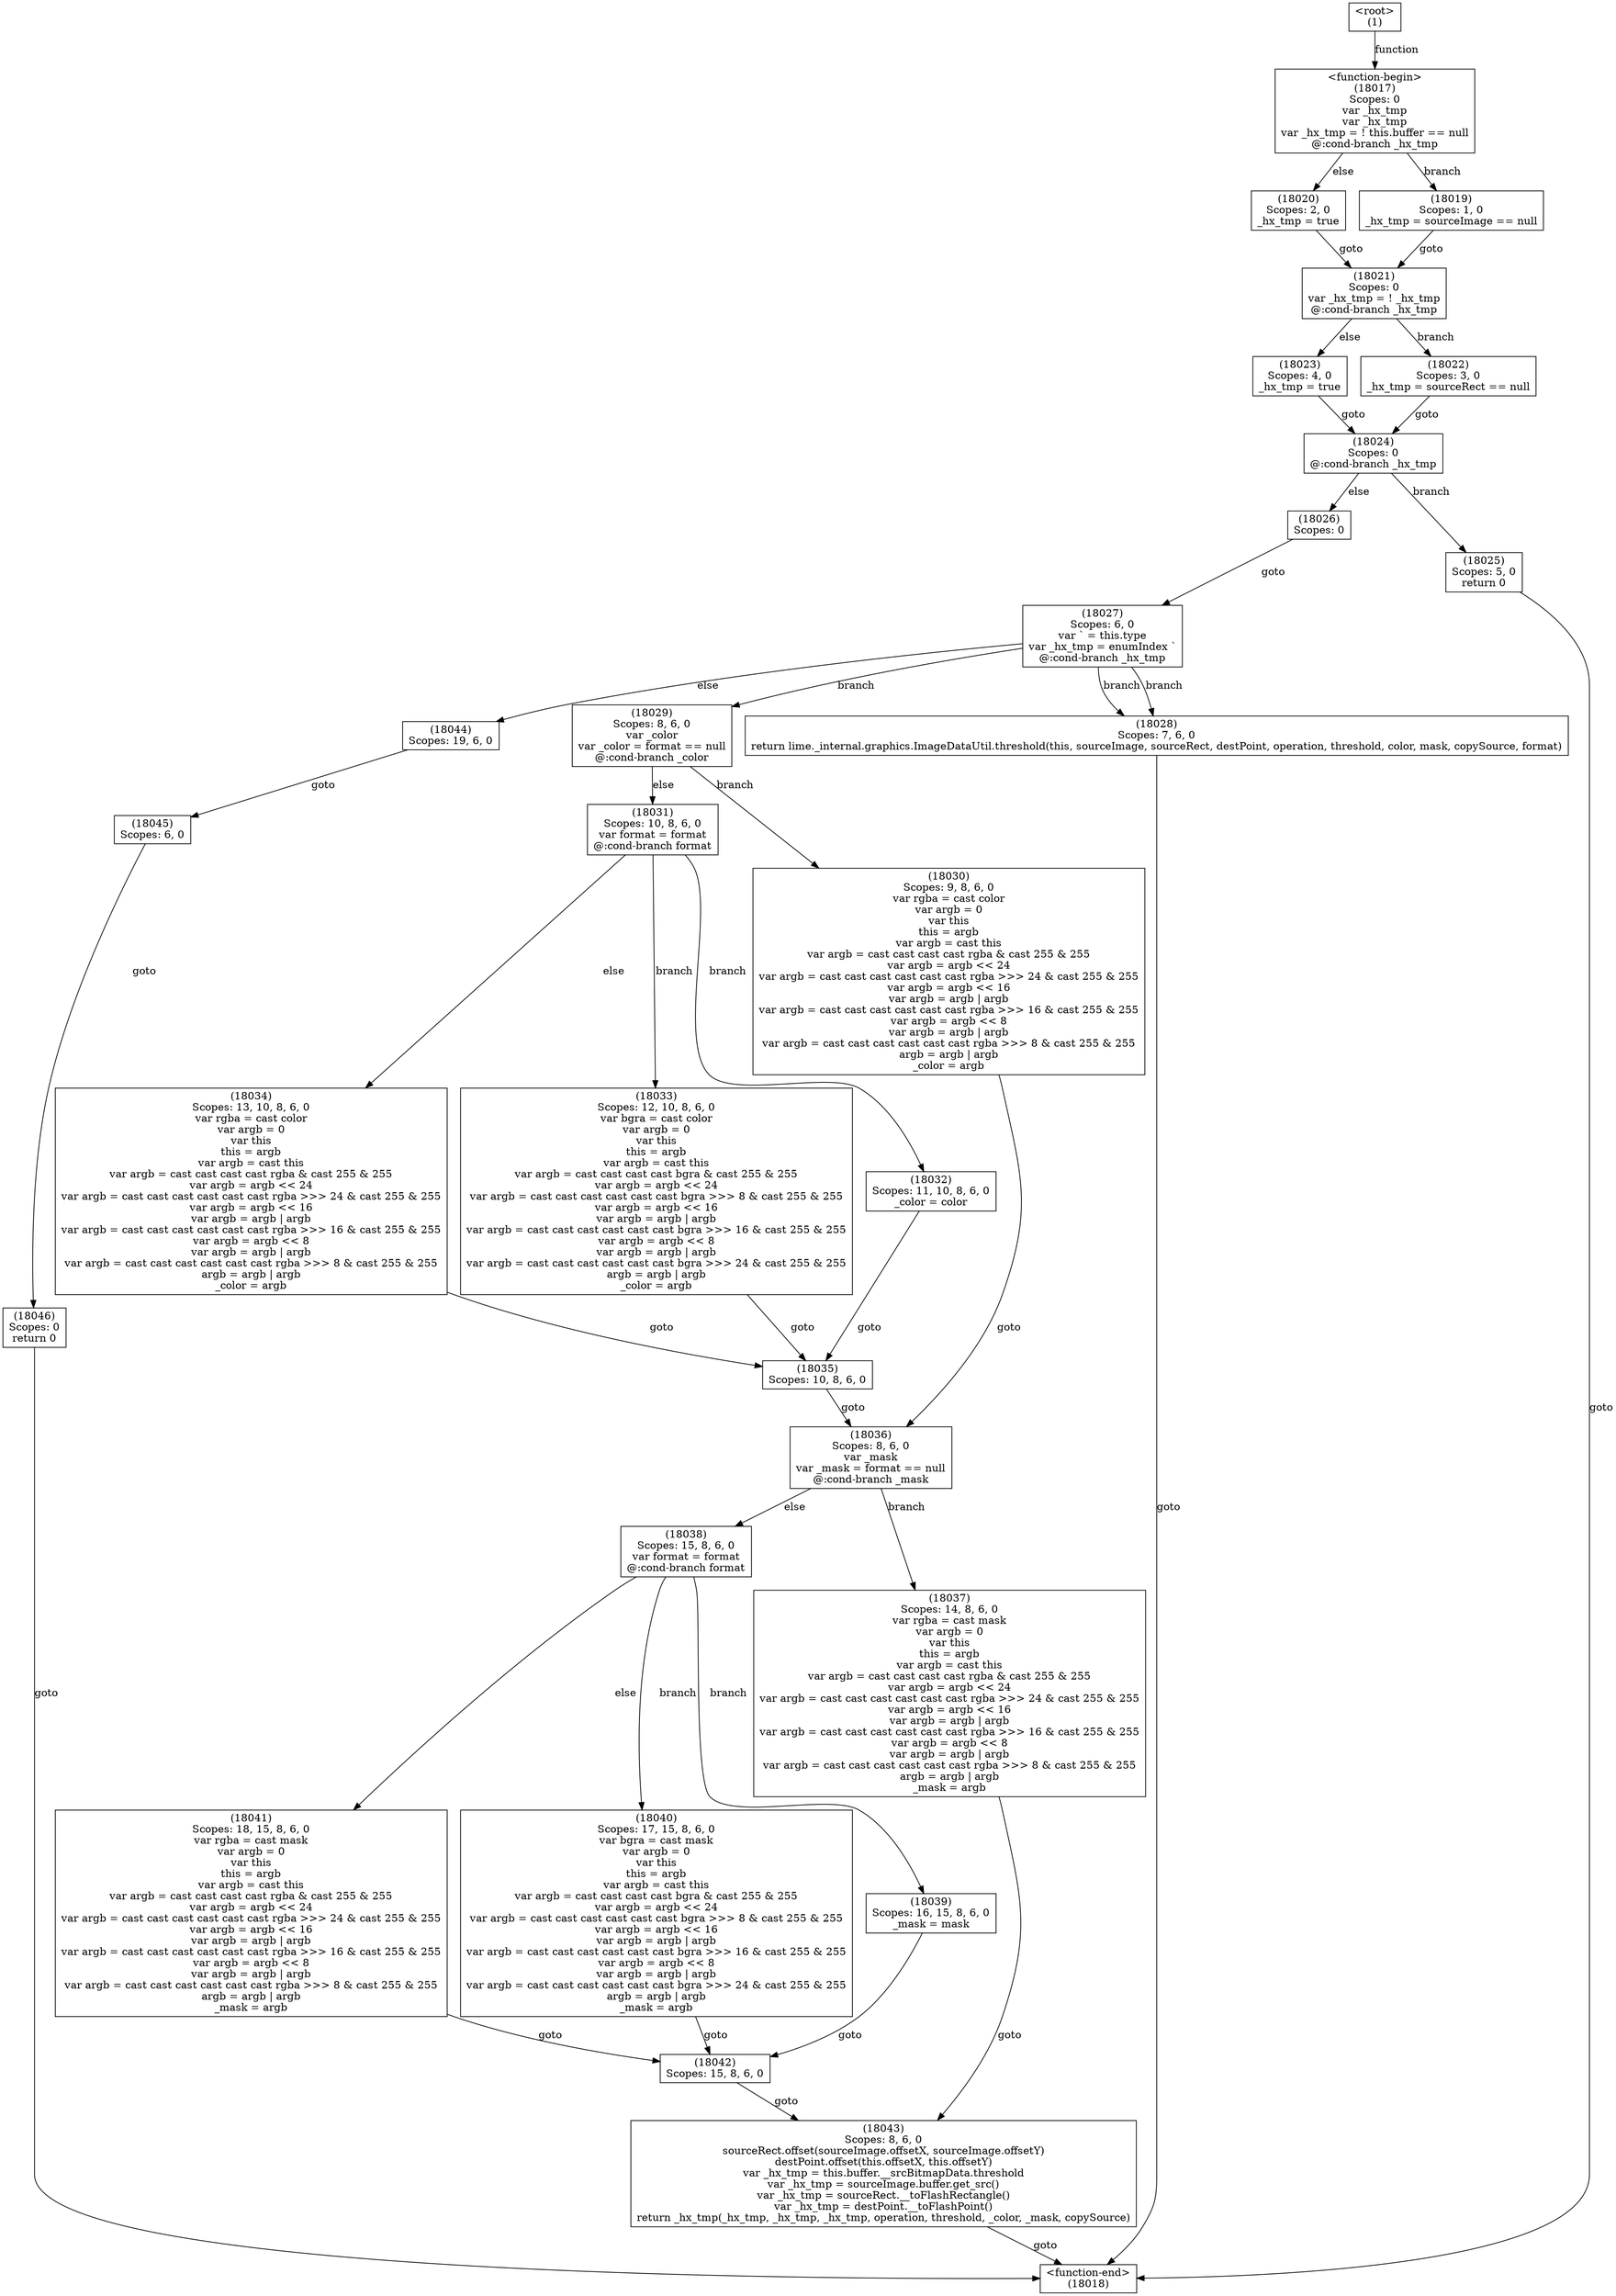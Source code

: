 digraph graphname {
n18046 [shape=box,label="(18046)\nScopes: 0\nreturn 0"];
n18045 [shape=box,label="(18045)\nScopes: 6, 0"];
n18044 [shape=box,label="(18044)\nScopes: 19, 6, 0"];
n18043 [shape=box,label="(18043)\nScopes: 8, 6, 0\nsourceRect.offset(sourceImage.offsetX, sourceImage.offsetY)\ndestPoint.offset(this.offsetX, this.offsetY)\nvar _hx_tmp = this.buffer.__srcBitmapData.threshold\nvar _hx_tmp = sourceImage.buffer.get_src()\nvar _hx_tmp = sourceRect.__toFlashRectangle()\nvar _hx_tmp = destPoint.__toFlashPoint()\nreturn _hx_tmp(_hx_tmp, _hx_tmp, _hx_tmp, operation, threshold, _color, _mask, copySource)"];
n18042 [shape=box,label="(18042)\nScopes: 15, 8, 6, 0"];
n18041 [shape=box,label="(18041)\nScopes: 18, 15, 8, 6, 0\nvar rgba = cast mask\nvar argb = 0\nvar this\nthis = argb\nvar argb = cast this\nvar argb = cast cast cast cast rgba & cast 255 & 255\nvar argb = argb << 24\nvar argb = cast cast cast cast cast cast rgba >>> 24 & cast 255 & 255\nvar argb = argb << 16\nvar argb = argb | argb\nvar argb = cast cast cast cast cast cast rgba >>> 16 & cast 255 & 255\nvar argb = argb << 8\nvar argb = argb | argb\nvar argb = cast cast cast cast cast cast rgba >>> 8 & cast 255 & 255\nargb = argb | argb\n_mask = argb"];
n18040 [shape=box,label="(18040)\nScopes: 17, 15, 8, 6, 0\nvar bgra = cast mask\nvar argb = 0\nvar this\nthis = argb\nvar argb = cast this\nvar argb = cast cast cast cast bgra & cast 255 & 255\nvar argb = argb << 24\nvar argb = cast cast cast cast cast cast bgra >>> 8 & cast 255 & 255\nvar argb = argb << 16\nvar argb = argb | argb\nvar argb = cast cast cast cast cast cast bgra >>> 16 & cast 255 & 255\nvar argb = argb << 8\nvar argb = argb | argb\nvar argb = cast cast cast cast cast cast bgra >>> 24 & cast 255 & 255\nargb = argb | argb\n_mask = argb"];
n18039 [shape=box,label="(18039)\nScopes: 16, 15, 8, 6, 0\n_mask = mask"];
n18038 [shape=box,label="(18038)\nScopes: 15, 8, 6, 0\nvar format = format\n@:cond-branch format"];
n18037 [shape=box,label="(18037)\nScopes: 14, 8, 6, 0\nvar rgba = cast mask\nvar argb = 0\nvar this\nthis = argb\nvar argb = cast this\nvar argb = cast cast cast cast rgba & cast 255 & 255\nvar argb = argb << 24\nvar argb = cast cast cast cast cast cast rgba >>> 24 & cast 255 & 255\nvar argb = argb << 16\nvar argb = argb | argb\nvar argb = cast cast cast cast cast cast rgba >>> 16 & cast 255 & 255\nvar argb = argb << 8\nvar argb = argb | argb\nvar argb = cast cast cast cast cast cast rgba >>> 8 & cast 255 & 255\nargb = argb | argb\n_mask = argb"];
n18036 [shape=box,label="(18036)\nScopes: 8, 6, 0\nvar _mask\nvar _mask = format == null\n@:cond-branch _mask"];
n18035 [shape=box,label="(18035)\nScopes: 10, 8, 6, 0"];
n18034 [shape=box,label="(18034)\nScopes: 13, 10, 8, 6, 0\nvar rgba = cast color\nvar argb = 0\nvar this\nthis = argb\nvar argb = cast this\nvar argb = cast cast cast cast rgba & cast 255 & 255\nvar argb = argb << 24\nvar argb = cast cast cast cast cast cast rgba >>> 24 & cast 255 & 255\nvar argb = argb << 16\nvar argb = argb | argb\nvar argb = cast cast cast cast cast cast rgba >>> 16 & cast 255 & 255\nvar argb = argb << 8\nvar argb = argb | argb\nvar argb = cast cast cast cast cast cast rgba >>> 8 & cast 255 & 255\nargb = argb | argb\n_color = argb"];
n18033 [shape=box,label="(18033)\nScopes: 12, 10, 8, 6, 0\nvar bgra = cast color\nvar argb = 0\nvar this\nthis = argb\nvar argb = cast this\nvar argb = cast cast cast cast bgra & cast 255 & 255\nvar argb = argb << 24\nvar argb = cast cast cast cast cast cast bgra >>> 8 & cast 255 & 255\nvar argb = argb << 16\nvar argb = argb | argb\nvar argb = cast cast cast cast cast cast bgra >>> 16 & cast 255 & 255\nvar argb = argb << 8\nvar argb = argb | argb\nvar argb = cast cast cast cast cast cast bgra >>> 24 & cast 255 & 255\nargb = argb | argb\n_color = argb"];
n18032 [shape=box,label="(18032)\nScopes: 11, 10, 8, 6, 0\n_color = color"];
n18031 [shape=box,label="(18031)\nScopes: 10, 8, 6, 0\nvar format = format\n@:cond-branch format"];
n18030 [shape=box,label="(18030)\nScopes: 9, 8, 6, 0\nvar rgba = cast color\nvar argb = 0\nvar this\nthis = argb\nvar argb = cast this\nvar argb = cast cast cast cast rgba & cast 255 & 255\nvar argb = argb << 24\nvar argb = cast cast cast cast cast cast rgba >>> 24 & cast 255 & 255\nvar argb = argb << 16\nvar argb = argb | argb\nvar argb = cast cast cast cast cast cast rgba >>> 16 & cast 255 & 255\nvar argb = argb << 8\nvar argb = argb | argb\nvar argb = cast cast cast cast cast cast rgba >>> 8 & cast 255 & 255\nargb = argb | argb\n_color = argb"];
n18029 [shape=box,label="(18029)\nScopes: 8, 6, 0\nvar _color\nvar _color = format == null\n@:cond-branch _color"];
n18028 [shape=box,label="(18028)\nScopes: 7, 6, 0\nreturn lime._internal.graphics.ImageDataUtil.threshold(this, sourceImage, sourceRect, destPoint, operation, threshold, color, mask, copySource, format)"];
n18027 [shape=box,label="(18027)\nScopes: 6, 0\nvar ` = this.type\nvar _hx_tmp = enumIndex `\n@:cond-branch _hx_tmp"];
n18026 [shape=box,label="(18026)\nScopes: 0"];
n18025 [shape=box,label="(18025)\nScopes: 5, 0\nreturn 0"];
n18024 [shape=box,label="(18024)\nScopes: 0\n@:cond-branch _hx_tmp"];
n18023 [shape=box,label="(18023)\nScopes: 4, 0\n_hx_tmp = true"];
n18022 [shape=box,label="(18022)\nScopes: 3, 0\n_hx_tmp = sourceRect == null"];
n18021 [shape=box,label="(18021)\nScopes: 0\nvar _hx_tmp = ! _hx_tmp\n@:cond-branch _hx_tmp"];
n18020 [shape=box,label="(18020)\nScopes: 2, 0\n_hx_tmp = true"];
n18019 [shape=box,label="(18019)\nScopes: 1, 0\n_hx_tmp = sourceImage == null"];
n18018 [shape=box,label="<function-end>
(18018)"];
n18017 [shape=box,label="<function-begin>
(18017)\nScopes: 0\nvar _hx_tmp\nvar _hx_tmp\nvar _hx_tmp = ! this.buffer == null\n@:cond-branch _hx_tmp"];
n1 [shape=box,label="<root>
(1)"];
n1 -> n18017[label="function"];
n18017 -> n18020[label="else"];
n18017 -> n18019[label="branch"];
n18019 -> n18021[label="goto"];
n18021 -> n18023[label="else"];
n18021 -> n18022[label="branch"];
n18022 -> n18024[label="goto"];
n18024 -> n18026[label="else"];
n18024 -> n18025[label="branch"];
n18025 -> n18018[label="goto"];
n18026 -> n18027[label="goto"];
n18027 -> n18044[label="else"];
n18027 -> n18029[label="branch"];
n18027 -> n18028[label="branch"];
n18027 -> n18028[label="branch"];
n18028 -> n18018[label="goto"];
n18029 -> n18031[label="else"];
n18029 -> n18030[label="branch"];
n18030 -> n18036[label="goto"];
n18036 -> n18038[label="else"];
n18036 -> n18037[label="branch"];
n18037 -> n18043[label="goto"];
n18043 -> n18018[label="goto"];
n18038 -> n18041[label="else"];
n18038 -> n18040[label="branch"];
n18038 -> n18039[label="branch"];
n18039 -> n18042[label="goto"];
n18040 -> n18042[label="goto"];
n18042 -> n18043[label="goto"];
n18041 -> n18042[label="goto"];
n18031 -> n18034[label="else"];
n18031 -> n18033[label="branch"];
n18031 -> n18032[label="branch"];
n18032 -> n18035[label="goto"];
n18033 -> n18035[label="goto"];
n18035 -> n18036[label="goto"];
n18034 -> n18035[label="goto"];
n18044 -> n18045[label="goto"];
n18045 -> n18046[label="goto"];
n18046 -> n18018[label="goto"];
n18023 -> n18024[label="goto"];
n18020 -> n18021[label="goto"];
}
